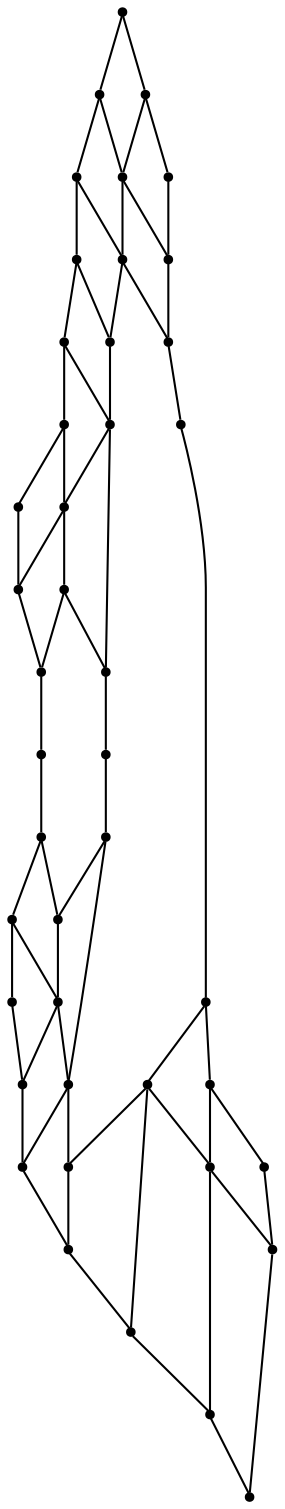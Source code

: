 graph {
  node [shape=point,comment="{\"directed\":false,\"doi\":\"10.1007/11618058_3\",\"figure\":\"4 (8)\"}"]

  v0 [pos="860.288156340843,2419.3467546803067"]
  v1 [pos="855.625808502907,2399.731072714161"]
  v2 [pos="850.4134061591569,2423.8217124643234"]
  v3 [pos="847.453461119186,2360.394741028777"]
  v4 [pos="845.0707553597384,2406.7602882089527"]
  v5 [pos="832.351714662064,2429.6561011972335"]
  v6 [pos="840.3469317768895,2302.6717592579434"]
  v7 [pos="833.1622660792152,2371.010280579558"]
  v8 [pos="828.0956917696221,2418.915503154428"]
  v9 [pos="828.3363803597383,2244.5217221282237"]
  v10 [pos="832.743429778343,2302.5394528411143"]
  v11 [pos="795.6031931322675,2405.2435645761398"]
  v12 [pos="812.9928960755815,2233.39781058851"]
  v13 [pos="820.3890466024709,2204.2061576547535"]
  v14 [pos="815.2266260901163,2183.644685079884"]
  v15 [pos="807.1324150617733,2196.2008882862638"]
  v16 [pos="800.1186160065406,2177.4029502572926"]
  v17 [pos="774.039816497093,2198.4280357065113"]
  v18 [pos="785.9076240007269,2182.543572714161"]
  v19 [pos="769.5900504178779,2167.4613405567716"]
  v20 [pos="717.6011877725291,2412.4300091765635"]
  v21 [pos="717.4668059593023,2191.8134778044932"]
  v22 [pos="717.4459484011627,2158.7800432545255"]
  v23 [pos="639.5929346838664,2405.3405214649747"]
  v24 [pos="665.3123069585756,2167.5258725188487"]
  v25 [pos="660.9010764898255,2198.4977175098966"]
  v26 [pos="649.0134288699128,2182.6280046803067"]
  v27 [pos="634.7962050327035,2177.5050569874356"]
  v28 [pos="621.9906976744186,2233.514540324838"]
  v29 [pos="627.8053302143895,2196.3103065194996"]
  v30 [pos="607.1170966569767,2419.051942159962"]
  v31 [pos="601.9911609738372,2371.1518694264005"]
  v32 [pos="619.695491914971,2183.7654838266285"]
  v33 [pos="614.5590956577034,2204.3321698210943"]
  v34 [pos="602.3245639534883,2302.6811052662442"]
  v35 [pos="606.6597088481104,2244.6592419646495"]
  v36 [pos="602.8735851199127,2429.7977536223643"]
  v37 [pos="594.723128633721,2302.8227576913746"]
  v38 [pos="590.1264534883721,2406.9185345671885"]
  v39 [pos="584.8045966569767,2423.985362977019"]
  v40 [pos="587.6853720021802,2360.555085470509"]
  v41 [pos="579.5630064498547,2399.900890320769"]
  v42 [pos="574.9246479832849,2419.5217221282237"]

  v42 -- v41 [id="-2",pos="574.9246479832849,2419.5217221282237 579.5630064498547,2399.900890320769 579.5630064498547,2399.900890320769 579.5630064498547,2399.900890320769"]
  v42 -- v39 [id="-5",pos="574.9246479832849,2419.5217221282237 584.8045966569767,2423.985362977019 584.8045966569767,2423.985362977019 584.8045966569767,2423.985362977019"]
  v41 -- v40 [id="-8",pos="579.5630064498547,2399.900890320769 587.6853720021802,2360.555085470509 587.6853720021802,2360.555085470509 587.6853720021802,2360.555085470509"]
  v41 -- v38 [id="-11",pos="579.5630064498547,2399.900890320769 590.1264534883721,2406.9185345671885 590.1264534883721,2406.9185345671885 590.1264534883721,2406.9185345671885"]
  v39 -- v38 [id="-14",pos="584.8045966569767,2423.985362977019 590.1264534883721,2406.9185345671885 590.1264534883721,2406.9185345671885 590.1264534883721,2406.9185345671885"]
  v39 -- v36 [id="-17",pos="584.8045966569767,2423.985362977019 602.8735851199127,2429.7977536223643 602.8735851199127,2429.7977536223643 602.8735851199127,2429.7977536223643"]
  v40 -- v37 [id="-19",pos="587.6853720021802,2360.555085470509 594.723128633721,2302.8227576913746 594.723128633721,2302.8227576913746 594.723128633721,2302.8227576913746"]
  v40 -- v31 [id="-25",pos="587.6853720021802,2360.555085470509 601.9911609738372,2371.1518694264005 601.9911609738372,2371.1518694264005 601.9911609738372,2371.1518694264005"]
  v38 -- v31 [id="-28",pos="590.1264534883721,2406.9185345671885 601.9911609738372,2371.1518694264005 601.9911609738372,2371.1518694264005 601.9911609738372,2371.1518694264005"]
  v38 -- v30 [id="-31",pos="590.1264534883721,2406.9185345671885 607.1170966569767,2419.051942159962 607.1170966569767,2419.051942159962 607.1170966569767,2419.051942159962"]
  v37 -- v35 [id="-33",pos="594.723128633721,2302.8227576913746 606.6597088481104,2244.6592419646495 606.6597088481104,2244.6592419646495 606.6597088481104,2244.6592419646495"]
  v37 -- v34 [id="-36",pos="594.723128633721,2302.8227576913746 602.3245639534883,2302.6811052662442 602.3245639534883,2302.6811052662442 602.3245639534883,2302.6811052662442"]
  v31 -- v34 [id="-45",pos="601.9911609738372,2371.1518694264005 602.3245639534883,2302.6811052662442 602.3245639534883,2302.6811052662442 602.3245639534883,2302.6811052662442"]
  v34 -- v28 [id="-49",pos="602.3245639534883,2302.6811052662442 621.9906976744186,2233.514540324838 621.9906976744186,2233.514540324838 621.9906976744186,2233.514540324838"]
  v36 -- v30 [id="-53",pos="602.8735851199127,2429.7977536223643 607.1170966569767,2419.051942159962 607.1170966569767,2419.051942159962 607.1170966569767,2419.051942159962"]
  v31 -- v23 [id="-54",pos="601.9911609738372,2371.1518694264005 639.5929346838664,2405.3405214649747 639.5929346838664,2405.3405214649747 639.5929346838664,2405.3405214649747"]
  v35 -- v33 [id="-61",pos="606.6597088481104,2244.6592419646495 614.5590956577034,2204.3321698210943 614.5590956577034,2204.3321698210943 614.5590956577034,2204.3321698210943"]
  v35 -- v28 [id="-64",pos="606.6597088481104,2244.6592419646495 621.9906976744186,2233.514540324838 621.9906976744186,2233.514540324838 621.9906976744186,2233.514540324838"]
  v30 -- v23 [id="-66",pos="607.1170966569767,2419.051942159962 639.5929346838664,2405.3405214649747 639.5929346838664,2405.3405214649747 639.5929346838664,2405.3405214649747"]
  v33 -- v32 [id="-70",pos="614.5590956577034,2204.3321698210943 619.695491914971,2183.7654838266285 619.695491914971,2183.7654838266285 619.695491914971,2183.7654838266285"]
  v33 -- v29 [id="-72",pos="614.5590956577034,2204.3321698210943 627.8053302143895,2196.3103065194996 627.8053302143895,2196.3103065194996 627.8053302143895,2196.3103065194996"]
  v32 -- v27 [id="-78",pos="619.695491914971,2183.7654838266285 634.7962050327035,2177.5050569874356 634.7962050327035,2177.5050569874356 634.7962050327035,2177.5050569874356"]
  v28 -- v29 [id="-82",pos="621.9906976744186,2233.514540324838 627.8053302143895,2196.3103065194996 627.8053302143895,2196.3103065194996 627.8053302143895,2196.3103065194996"]
  v28 -- v25 [id="-84",pos="621.9906976744186,2233.514540324838 660.9010764898255,2198.4977175098966 660.9010764898255,2198.4977175098966 660.9010764898255,2198.4977175098966"]
  v29 -- v27 [id="-90",pos="627.8053302143895,2196.3103065194996 634.7962050327035,2177.5050569874356 634.7962050327035,2177.5050569874356 634.7962050327035,2177.5050569874356"]
  v29 -- v26 [id="-92",pos="627.8053302143895,2196.3103065194996 649.0134288699128,2182.6280046803067 649.0134288699128,2182.6280046803067 649.0134288699128,2182.6280046803067"]
  v27 -- v24 [id="-98",pos="634.7962050327035,2177.5050569874356 665.3123069585756,2167.5258725188487 665.3123069585756,2167.5258725188487 665.3123069585756,2167.5258725188487"]
  v23 -- v20 [id="-105",pos="639.5929346838664,2405.3405214649747 717.6011877725291,2412.4300091765635 717.6011877725291,2412.4300091765635 717.6011877725291,2412.4300091765635"]
  v26 -- v24 [id="-109",pos="649.0134288699128,2182.6280046803067 665.3123069585756,2167.5258725188487 665.3123069585756,2167.5258725188487 665.3123069585756,2167.5258725188487"]
  v26 -- v25 [id="-110",pos="649.0134288699128,2182.6280046803067 660.9010764898255,2198.4977175098966 660.9010764898255,2198.4977175098966 660.9010764898255,2198.4977175098966"]
  v25 -- v21 [id="-116",pos="660.9010764898255,2198.4977175098966 717.4668059593023,2191.8134778044932 717.4668059593023,2191.8134778044932 717.4668059593023,2191.8134778044932"]
  v24 -- v22 [id="-122",pos="665.3123069585756,2167.5258725188487 717.4459484011627,2158.7800432545255 717.4459484011627,2158.7800432545255 717.4459484011627,2158.7800432545255"]
  v22 -- v19 [id="-132",pos="717.4459484011627,2158.7800432545255 769.5900504178779,2167.4613405567716 769.5900504178779,2167.4613405567716 769.5900504178779,2167.4613405567716"]
  v21 -- v17 [id="-133",pos="717.4668059593023,2191.8134778044932 774.039816497093,2198.4280357065113 774.039816497093,2198.4280357065113 774.039816497093,2198.4280357065113"]
  v20 -- v11 [id="-134",pos="717.6011877725291,2412.4300091765635 795.6031931322675,2405.2435645761398 795.6031931322675,2405.2435645761398 795.6031931322675,2405.2435645761398"]
  v19 -- v18 [id="-139",pos="769.5900504178779,2167.4613405567716 785.9076240007269,2182.543572714161 785.9076240007269,2182.543572714161 785.9076240007269,2182.543572714161"]
  v19 -- v16 [id="-141",pos="769.5900504178779,2167.4613405567716 800.1186160065406,2177.4029502572926 800.1186160065406,2177.4029502572926 800.1186160065406,2177.4029502572926"]
  v17 -- v18 [id="-144",pos="774.039816497093,2198.4280357065113 785.9076240007269,2182.543572714161 785.9076240007269,2182.543572714161 785.9076240007269,2182.543572714161"]
  v17 -- v12 [id="-147",pos="774.039816497093,2198.4280357065113 812.9928960755815,2233.39781058851 812.9928960755815,2233.39781058851 812.9928960755815,2233.39781058851"]
  v18 -- v15 [id="-153",pos="785.9076240007269,2182.543572714161 807.1324150617733,2196.2008882862638 807.1324150617733,2196.2008882862638 807.1324150617733,2196.2008882862638"]
  v11 -- v7 [id="-156",pos="795.6031931322675,2405.2435645761398 833.1622660792152,2371.010280579558 833.1622660792152,2371.010280579558 833.1622660792152,2371.010280579558"]
  v11 -- v8 [id="-159",pos="795.6031931322675,2405.2435645761398 828.0956917696221,2418.915503154428 828.0956917696221,2418.915503154428 828.0956917696221,2418.915503154428"]
  v16 -- v15 [id="-163",pos="800.1186160065406,2177.4029502572926 807.1324150617733,2196.2008882862638 807.1324150617733,2196.2008882862638 807.1324150617733,2196.2008882862638"]
  v16 -- v14 [id="-165",pos="800.1186160065406,2177.4029502572926 815.2266260901163,2183.644685079884 815.2266260901163,2183.644685079884 815.2266260901163,2183.644685079884"]
  v15 -- v12 [id="-171",pos="807.1324150617733,2196.2008882862638 812.9928960755815,2233.39781058851 812.9928960755815,2233.39781058851 812.9928960755815,2233.39781058851"]
  v15 -- v13 [id="-173",pos="807.1324150617733,2196.2008882862638 820.3890466024709,2204.2061576547535 820.3890466024709,2204.2061576547535 820.3890466024709,2204.2061576547535"]
  v12 -- v10 [id="-180",pos="812.9928960755815,2233.39781058851 832.743429778343,2302.5394528411143 832.743429778343,2302.5394528411143 832.743429778343,2302.5394528411143"]
  v12 -- v9 [id="-183",pos="812.9928960755815,2233.39781058851 828.3363803597383,2244.5217221282237 828.3363803597383,2244.5217221282237 828.3363803597383,2244.5217221282237"]
  v14 -- v13 [id="-185",pos="815.2266260901163,2183.644685079884 820.3890466024709,2204.2061576547535 820.3890466024709,2204.2061576547535 820.3890466024709,2204.2061576547535"]
  v13 -- v9 [id="-191",pos="820.3890466024709,2204.2061576547535 828.3363803597383,2244.5217221282237 828.3363803597383,2244.5217221282237 828.3363803597383,2244.5217221282237"]
  v9 -- v6 [id="-200",pos="828.3363803597383,2244.5217221282237 840.3469317768895,2302.6717592579434 840.3469317768895,2302.6717592579434 840.3469317768895,2302.6717592579434"]
  v8 -- v5 [id="-201",pos="828.0956917696221,2418.915503154428 832.351714662064,2429.6561011972335 832.351714662064,2429.6561011972335 832.351714662064,2429.6561011972335"]
  v8 -- v4 [id="-202",pos="828.0956917696221,2418.915503154428 845.0707553597384,2406.7602882089527 845.0707553597384,2406.7602882089527 845.0707553597384,2406.7602882089527"]
  v7 -- v10 [id="-211",pos="833.1622660792152,2371.010280579558 832.743429778343,2302.5394528411143 832.743429778343,2302.5394528411143 832.743429778343,2302.5394528411143"]
  v5 -- v2 [id="-215",pos="832.351714662064,2429.6561011972335 850.4134061591569,2423.8217124643234 850.4134061591569,2423.8217124643234 850.4134061591569,2423.8217124643234"]
  v7 -- v4 [id="-216",pos="833.1622660792152,2371.010280579558 845.0707553597384,2406.7602882089527 845.0707553597384,2406.7602882089527 845.0707553597384,2406.7602882089527"]
  v7 -- v3 [id="-218",pos="833.1622660792152,2371.010280579558 847.453461119186,2360.394741028777 847.453461119186,2360.394741028777 847.453461119186,2360.394741028777"]
  v10 -- v6 [id="-220",pos="832.743429778343,2302.5394528411143 840.3469317768895,2302.6717592579434 840.3469317768895,2302.6717592579434 840.3469317768895,2302.6717592579434"]
  v6 -- v3 [id="-227",pos="840.3469317768895,2302.6717592579434 847.453461119186,2360.394741028777 847.453461119186,2360.394741028777 847.453461119186,2360.394741028777"]
  v4 -- v2 [id="-234",pos="845.0707553597384,2406.7602882089527 850.4134061591569,2423.8217124643234 850.4134061591569,2423.8217124643234 850.4134061591569,2423.8217124643234"]
  v4 -- v1 [id="-235",pos="845.0707553597384,2406.7602882089527 855.625808502907,2399.731072714161 855.625808502907,2399.731072714161 855.625808502907,2399.731072714161"]
  v3 -- v1 [id="-241",pos="847.453461119186,2360.394741028777 855.625808502907,2399.731072714161 855.625808502907,2399.731072714161 855.625808502907,2399.731072714161"]
  v2 -- v0 [id="-246",pos="850.4134061591569,2423.8217124643234 860.288156340843,2419.3467546803067 860.288156340843,2419.3467546803067 860.288156340843,2419.3467546803067"]
  v1 -- v0 [id="-253",pos="855.625808502907,2399.731072714161 860.288156340843,2419.3467546803067 860.288156340843,2419.3467546803067 860.288156340843,2419.3467546803067"]
}